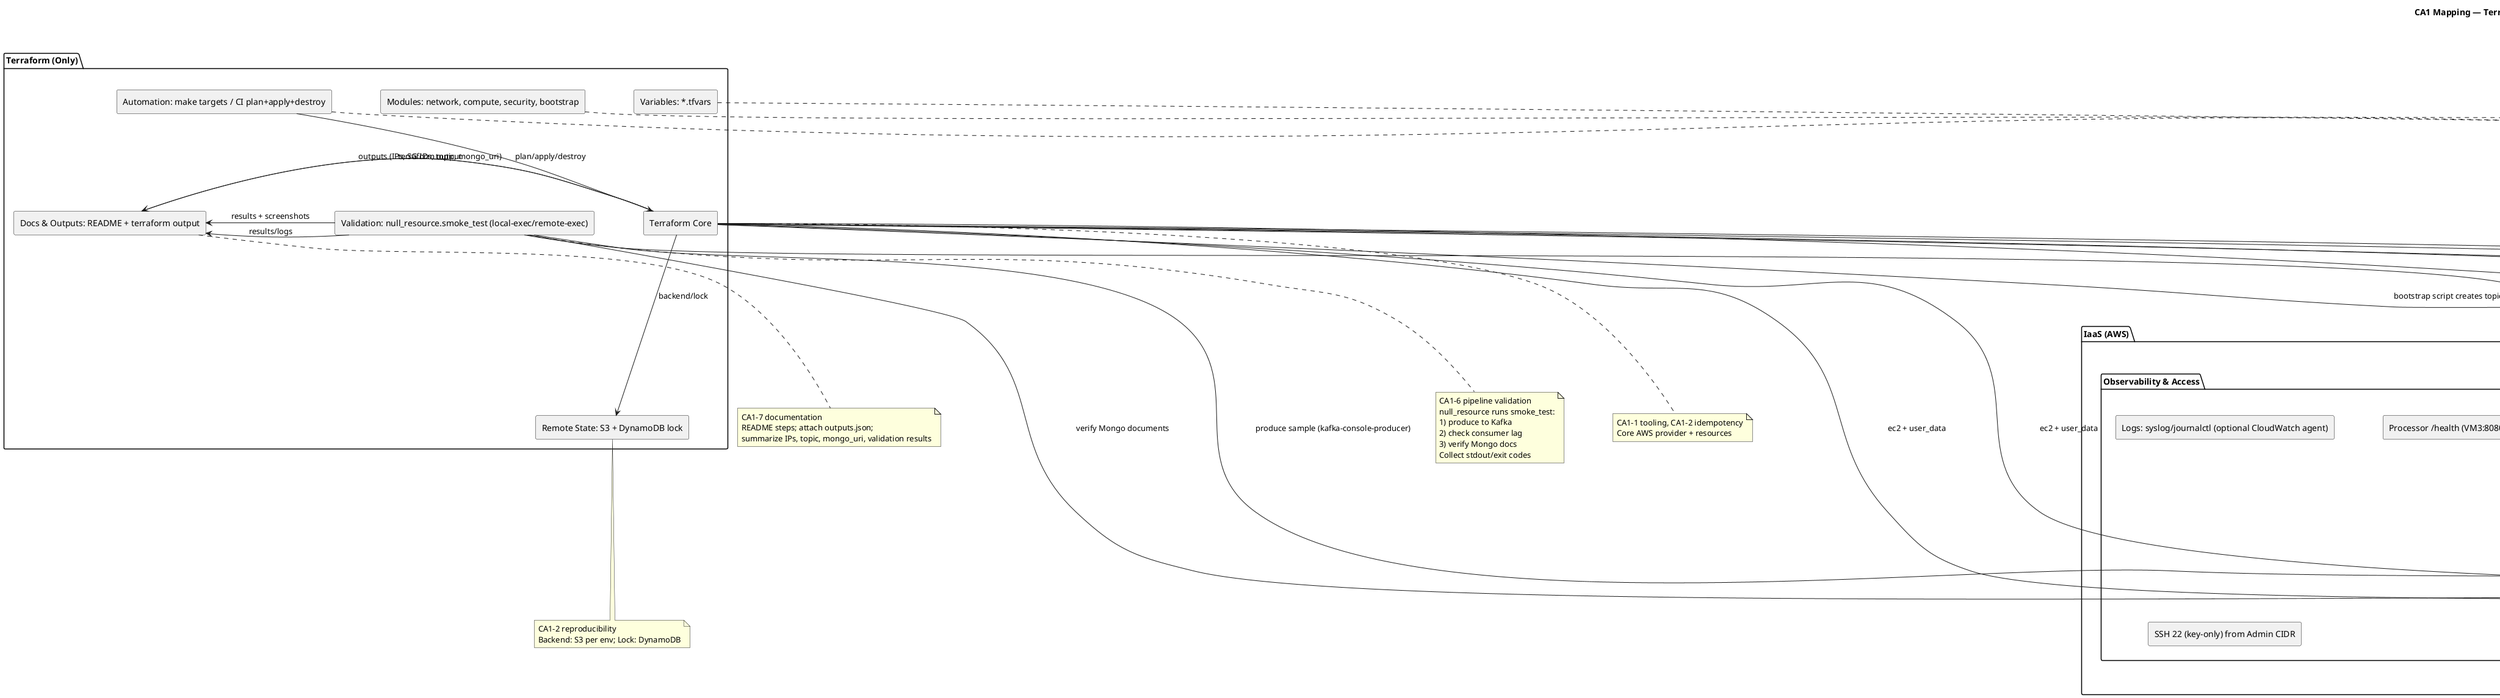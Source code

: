 @startuml
title CA1 Mapping — Terraform ONLY → IaaS for CA0 Four-VM Stack (Taller)

skinparam shadowing false
skinparam componentStyle rectangle
skinparam defaultTextAlignment left
skinparam nodesep 80
skinparam ranksep 120

' ===================== Terraform (only) =====================
package "Terraform (Only)" as TFONLY {
  component TFCORE as "Terraform Core"
  component MODS   as "Modules: network, compute, security, bootstrap"
  component VARS   as "Variables: *.tfvars"
  component STATE  as "Remote State: S3 + DynamoDB lock"
  component PIPE   as "Automation: make targets / CI plan+apply+destroy"
  component VALID  as "Validation: null_resource.smoke_test (local-exec/remote-exec)"
  component DOCS   as "Docs & Outputs: README + terraform output"
}

note bottom of TFCORE
CA1-1 tooling, CA1-2 idempotency
Core AWS provider + resources
end note

note bottom of MODS
CA1-2 infra as code
Reusable modules for VPC, SGs, EC2, IAM, secrets, bootstrap
end note

note bottom of VARS
CA1-3 parameterization
region, cidr, instance_types, counts,
ami_id (optional), topic_name=tokens, partitions=12,
admin_cidr, mongo_user_secret_id
end note

note bottom of STATE
CA1-2 reproducibility
Backend: S3 per env; Lock: DynamoDB
end note

note bottom of PIPE
CA1-5 automation
make deploy / make destroy or CI jobs:
fmt → validate → tflint/tfsec → plan → apply
end note

note bottom of VALID
CA1-6 pipeline validation
null_resource runs smoke_test:
1) produce to Kafka
2) check consumer lag
3) verify Mongo docs
Collect stdout/exit codes
end note

note bottom of DOCS
CA1-7 documentation
README steps; attach outputs.json;
summarize IPs, topic, mongo_uri, validation results
end note

PIPE --> TFCORE : plan/apply/destroy
TFCORE --> STATE : backend/lock
DOCS <- TFCORE : terraform output
DOCS <- VALID  : results/logs

' ===================== IaaS (AWS) — provisioned by Terraform =====================
package "IaaS (AWS)" as IAAS {

  package "Networking" as NET {
    node VPC as "VPC / Subnet / Routes / Security Groups"
  }
  note bottom of NET
CA1-2 network + SGs in code
CA1-3 region/CIDR/ports via vars
Terraform creates: one subnet (e.g., 10.0.1.0/24),
SG for 9092/27017/22/8080 with least-privilege rules
end note

  package "Identity & Secrets" as IDSEC {
    component IAM as "IAM Roles / Instance Profiles"
    component SECRETS as "AWS Secrets Manager or SSM Param Store (+KMS)"
  }
  note bottom of IDSEC
CA1-4 secure secrets (no plaintext)
Terraform creates/refs: instance profiles,
secret ARNs, KMS keys; supplies creds to user_data
end note

  package "Compute — Four EC2 Instances (user_data bootstrap)" as CMP {
    node VM1 as "VM1 kafka-zk
Kafka 9092; ZK 2181(local)
cloud-init installs & starts"
    node VM2 as "VM2 mongodb
27017; collections: gpu_metrics, token_usage
cloud-init installs & creates users/roles"
    node VM3 as "VM3 processor
Docker FastAPI 8080
cloud-init pulls image & runs container"
    node VM4 as "VM4 producers
Docker 1–2 producers
cloud-init pulls images & runs"
  }
  note bottom of CMP
CA1-2 instances + services fully in TF
CA1-3 instance types/count/AMI via vars
CA1-5 destroy removes all
Terraform uses user_data/cloud-init and remote-exec to install/start services
end note

  package "Messaging & Storage Targets" as MSTR {
    node KAFKA as "Kafka topic: tokens (p=12)"
    database MONGO as "MongoDB target (VM2)"
  }
  note bottom of MSTR
CA1-2 topic creation scripted in TF bootstrap
CA1-3 partitions/retention configurable
Used in CA1-6 smoke test
end note

  package "Observability & Access" as OBS {
    component LOGS as "Logs: syslog/journalctl (optional CloudWatch agent)"
    component HEALTH as "Processor /health (VM3:8080)"
    component SSH   as "SSH 22 (key-only) from Admin CIDR"
  }
  note bottom of OBS
CA1-6 capture logs/health during validation
CA1-7 attach log excerpts in README
Terraform SG restricts admin ingress
end note
}

' ===================== Terraform → IaaS provisioning edges =====================
TFCORE --> VPC     : create VPC/Subnet/SGs
TFCORE --> IAM     : create roles/profiles
TFCORE --> SECRETS : create/attach secrets (KMS)
TFCORE --> VM1     : ec2 + user_data
TFCORE --> VM2     : ec2 + user_data
TFCORE --> VM3     : ec2 + user_data
TFCORE --> VM4     : ec2 + user_data
TFCORE --> KAFKA   : bootstrap script creates topic
DOCS   <-  TFCORE  : outputs (IPs, SG IDs, topic, mongo_uri)

' ===================== Service wiring (CA0 topology, enforced by SGs) =====================
VM4 --> VM1 : produce tokens (tcp/9092)   \nSG: allow from VM4 only
VM3 --> VM1 : consume tokens (tcp/9092)   \nSG: allow from VM3 only
VM3 --> VM2 : write docs (tcp/27017)      \nSG: allow from VM3 only

actor Admin
Admin --> VM3 : HTTP 8080 (health)        \nSG: from Admin CIDR only
Admin --> VM1 : SSH 22 (key-only)         \nSG: from Admin CIDR only
Admin --> VM2 : SSH 22 (key-only)         \nSG: from Admin CIDR only
Admin --> VM4 : SSH 22 (key-only)         \nSG: from Admin CIDR only

' ===================== Validation path (Terraform-driven) =====================
VALID --> VM1 : produce sample (kafka-console-producer)
VALID --> VM3 : check consumer logs / lag
VALID --> VM2 : verify Mongo documents
DOCS  <- VALID : results + screenshots

' ===================== Assignment Key & What Terraform Provisions =====================
note bottom
CA1 mapping with Terraform only:
(1) Tooling: Terraform selected (single IaC)
(2) Idempotency: VPC, SGs, EC2(4x), IAM, secrets, topics installed via user_data/provisioners; reruns stable; destroy cleans all
(3) Parameterization: region, cidr, vm sizes, AMI, topic name, partitions (12), admin_cidr, secret ids via tfvars
(4) Secrets: AWS Secrets Manager or SSM + KMS; user_data pulls at runtime; no plaintext in repo
(5) Automation: make/CI targets wrap terraform plan/apply/destroy for one-command UX
(6) Validation: null_resource runs smoke_test to produce → consume → persist; collects logs/health
(7) Documentation: README with steps; terraform outputs summarize IPs/URIs/topics; attach run logs

Terraform provisions:
- Networking: VPC/Subnet/Routes/SGs
- Identity & Secrets: IAM roles/profiles, Secrets Manager/SSM + KMS keys
- Compute: 4 EC2 instances with cloud-init; service install/start via user_data and (optional) remote-exec
- Messaging/Storage: Kafka topic creation script; Mongo DB user/init script
- Observability/Access: SG rules, optional CloudWatch agent, health endpoint reachability
end note

@enduml
